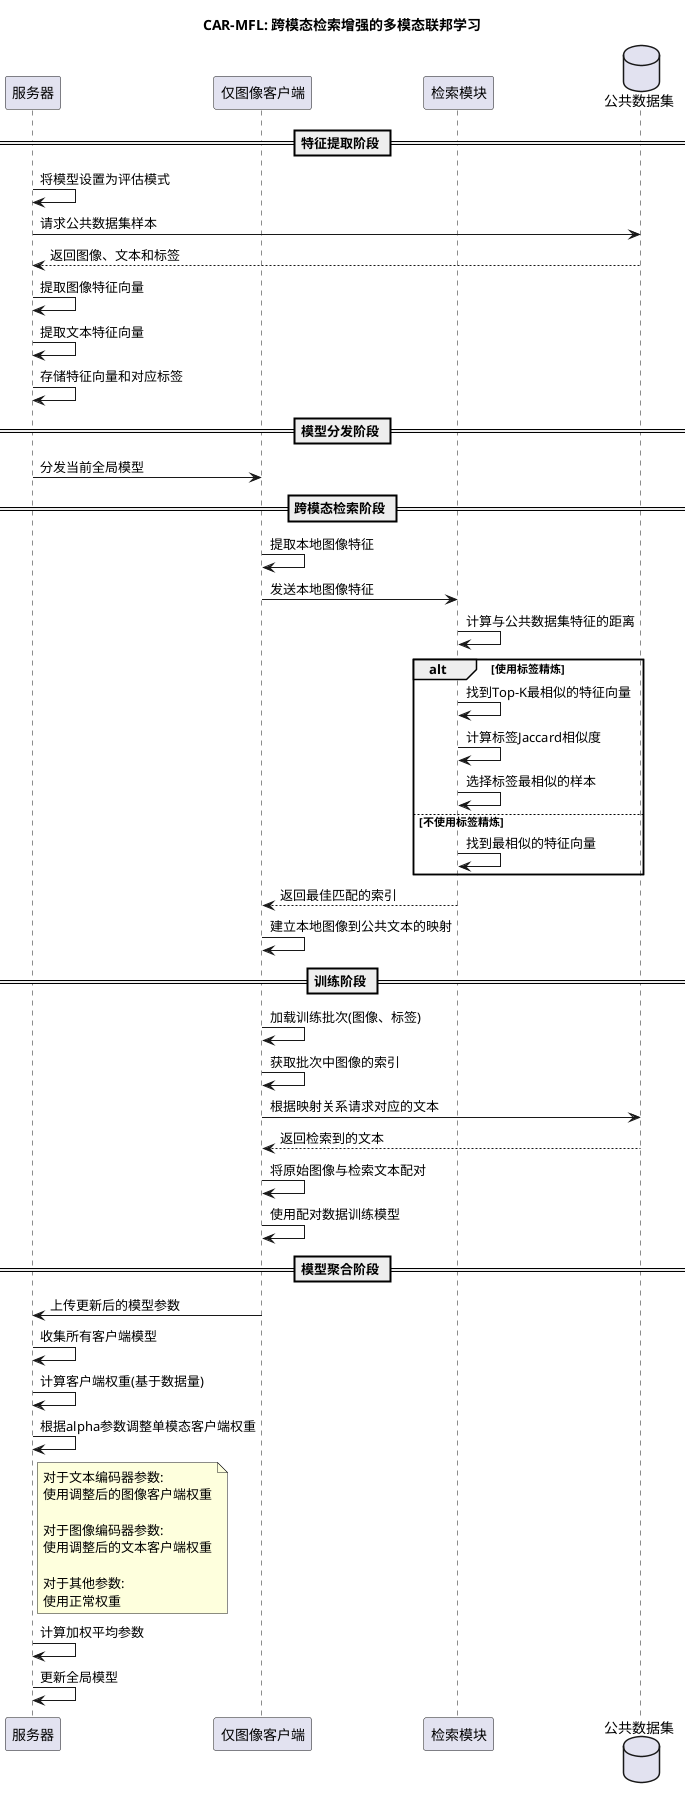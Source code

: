 @startuml CAR-MFL核心技术序列图

title CAR-MFL: 跨模态检索增强的多模态联邦学习

participant "服务器" as Server
participant "仅图像客户端" as ImgClient
participant "检索模块" as Retrieval
database "公共数据集" as PublicData

== 特征提取阶段 ==

Server -> Server: 将模型设置为评估模式
Server -> PublicData: 请求公共数据集样本
PublicData --> Server: 返回图像、文本和标签
Server -> Server: 提取图像特征向量
Server -> Server: 提取文本特征向量
Server -> Server: 存储特征向量和对应标签

== 模型分发阶段 ==

Server -> ImgClient: 分发当前全局模型

== 跨模态检索阶段 ==

ImgClient -> ImgClient: 提取本地图像特征
ImgClient -> Retrieval: 发送本地图像特征
Retrieval -> Retrieval: 计算与公共数据集特征的距离

alt 使用标签精炼
  Retrieval -> Retrieval: 找到Top-K最相似的特征向量
  Retrieval -> Retrieval: 计算标签Jaccard相似度
  Retrieval -> Retrieval: 选择标签最相似的样本
else 不使用标签精炼
  Retrieval -> Retrieval: 找到最相似的特征向量
end

Retrieval --> ImgClient: 返回最佳匹配的索引
ImgClient -> ImgClient: 建立本地图像到公共文本的映射

== 训练阶段 ==

ImgClient -> ImgClient: 加载训练批次(图像、标签)
ImgClient -> ImgClient: 获取批次中图像的索引
ImgClient -> PublicData: 根据映射关系请求对应的文本
PublicData --> ImgClient: 返回检索到的文本
ImgClient -> ImgClient: 将原始图像与检索文本配对
ImgClient -> ImgClient: 使用配对数据训练模型

== 模型聚合阶段 ==

ImgClient -> Server: 上传更新后的模型参数
Server -> Server: 收集所有客户端模型
Server -> Server: 计算客户端权重(基于数据量)
Server -> Server: 根据alpha参数调整单模态客户端权重

note right of Server
  对于文本编码器参数:
  使用调整后的图像客户端权重
  
  对于图像编码器参数:
  使用调整后的文本客户端权重
  
  对于其他参数:
  使用正常权重
end note

Server -> Server: 计算加权平均参数
Server -> Server: 更新全局模型

@enduml